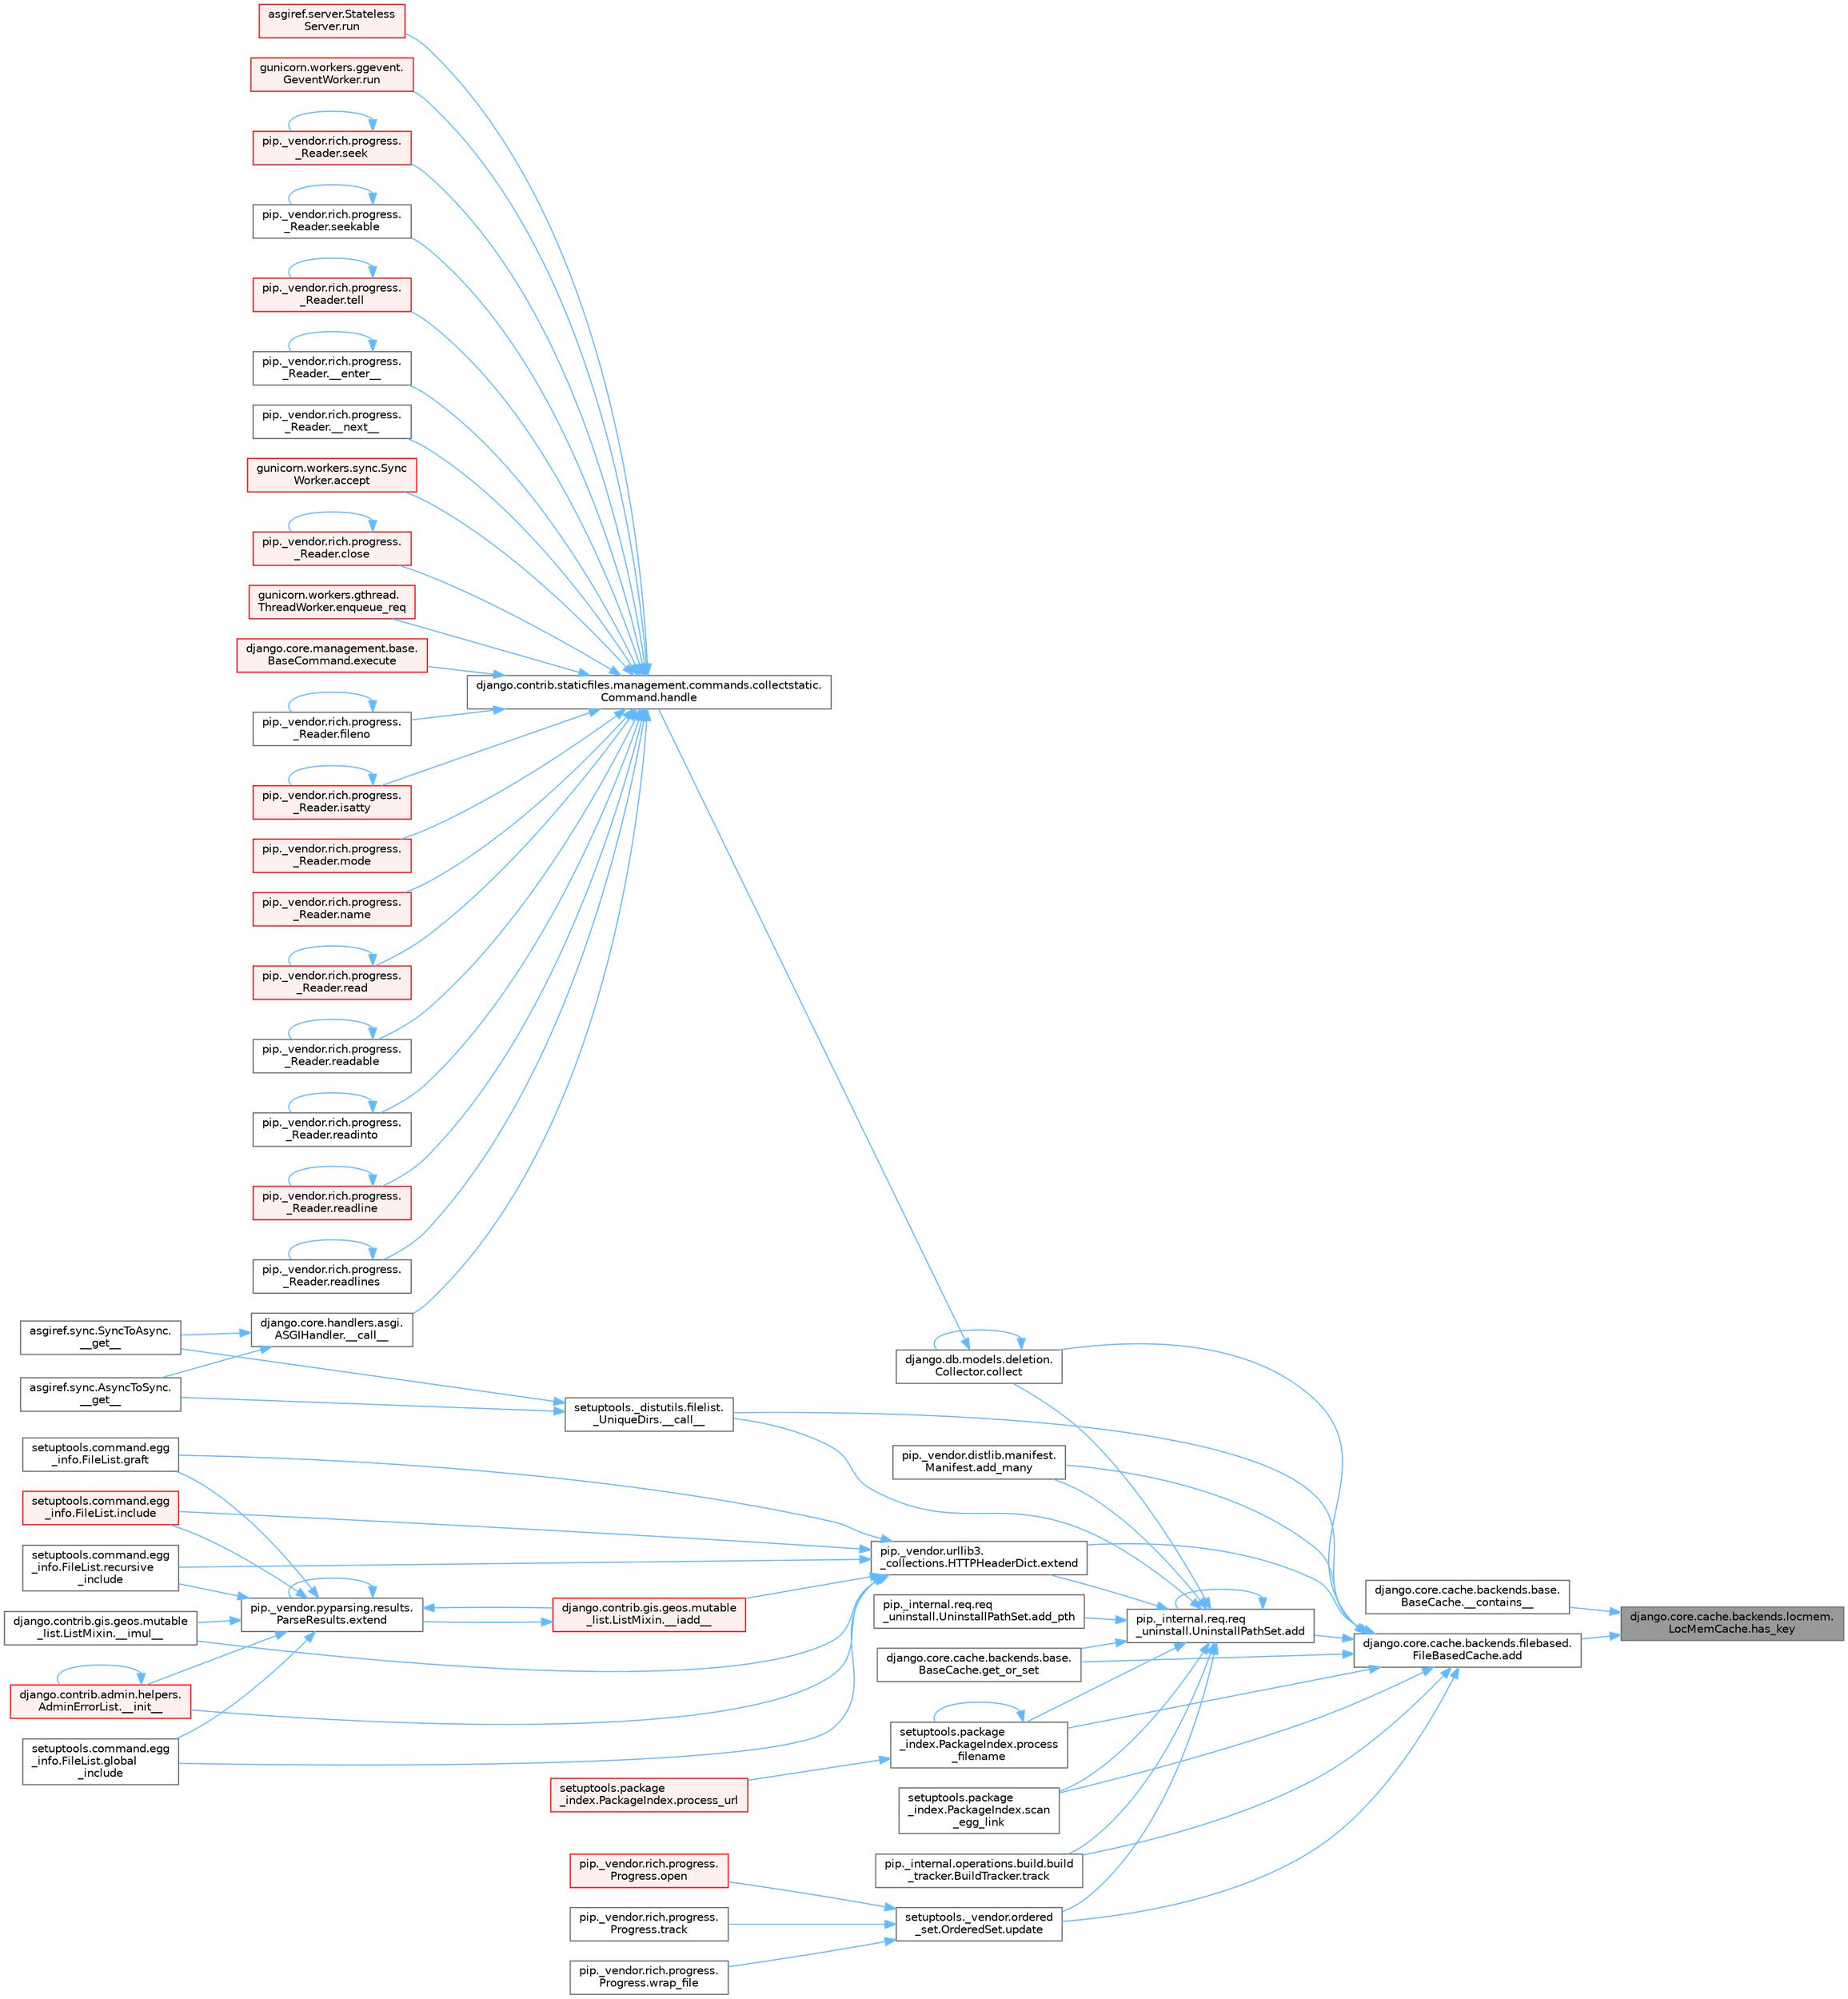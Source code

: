 digraph "django.core.cache.backends.locmem.LocMemCache.has_key"
{
 // LATEX_PDF_SIZE
  bgcolor="transparent";
  edge [fontname=Helvetica,fontsize=10,labelfontname=Helvetica,labelfontsize=10];
  node [fontname=Helvetica,fontsize=10,shape=box,height=0.2,width=0.4];
  rankdir="RL";
  Node1 [id="Node000001",label="django.core.cache.backends.locmem.\lLocMemCache.has_key",height=0.2,width=0.4,color="gray40", fillcolor="grey60", style="filled", fontcolor="black",tooltip=" "];
  Node1 -> Node2 [id="edge1_Node000001_Node000002",dir="back",color="steelblue1",style="solid",tooltip=" "];
  Node2 [id="Node000002",label="django.core.cache.backends.base.\lBaseCache.__contains__",height=0.2,width=0.4,color="grey40", fillcolor="white", style="filled",URL="$classdjango_1_1core_1_1cache_1_1backends_1_1base_1_1_base_cache.html#a67da14731a8cddcb89cf68fb6f43cc96",tooltip=" "];
  Node1 -> Node3 [id="edge2_Node000001_Node000003",dir="back",color="steelblue1",style="solid",tooltip=" "];
  Node3 [id="Node000003",label="django.core.cache.backends.filebased.\lFileBasedCache.add",height=0.2,width=0.4,color="grey40", fillcolor="white", style="filled",URL="$classdjango_1_1core_1_1cache_1_1backends_1_1filebased_1_1_file_based_cache.html#a2f380fb404bde29c82c6169465ee1391",tooltip=" "];
  Node3 -> Node4 [id="edge3_Node000003_Node000004",dir="back",color="steelblue1",style="solid",tooltip=" "];
  Node4 [id="Node000004",label="setuptools._distutils.filelist.\l_UniqueDirs.__call__",height=0.2,width=0.4,color="grey40", fillcolor="white", style="filled",URL="$classsetuptools_1_1__distutils_1_1filelist_1_1___unique_dirs.html#ae93f93be227a359a5acb33f43588be38",tooltip=" "];
  Node4 -> Node5 [id="edge4_Node000004_Node000005",dir="back",color="steelblue1",style="solid",tooltip=" "];
  Node5 [id="Node000005",label="asgiref.sync.AsyncToSync.\l__get__",height=0.2,width=0.4,color="grey40", fillcolor="white", style="filled",URL="$classasgiref_1_1sync_1_1_async_to_sync.html#a23e9ef7a73da98dad9e3f4e65846969b",tooltip=" "];
  Node4 -> Node6 [id="edge5_Node000004_Node000006",dir="back",color="steelblue1",style="solid",tooltip=" "];
  Node6 [id="Node000006",label="asgiref.sync.SyncToAsync.\l__get__",height=0.2,width=0.4,color="grey40", fillcolor="white", style="filled",URL="$classasgiref_1_1sync_1_1_sync_to_async.html#aebdfbe3f01079a529fd2f39810597381",tooltip=" "];
  Node3 -> Node7 [id="edge6_Node000003_Node000007",dir="back",color="steelblue1",style="solid",tooltip=" "];
  Node7 [id="Node000007",label="pip._internal.req.req\l_uninstall.UninstallPathSet.add",height=0.2,width=0.4,color="grey40", fillcolor="white", style="filled",URL="$classpip_1_1__internal_1_1req_1_1req__uninstall_1_1_uninstall_path_set.html#ad34a919f45b9c89e6b0d59ec0d24ba4c",tooltip=" "];
  Node7 -> Node4 [id="edge7_Node000007_Node000004",dir="back",color="steelblue1",style="solid",tooltip=" "];
  Node7 -> Node7 [id="edge8_Node000007_Node000007",dir="back",color="steelblue1",style="solid",tooltip=" "];
  Node7 -> Node8 [id="edge9_Node000007_Node000008",dir="back",color="steelblue1",style="solid",tooltip=" "];
  Node8 [id="Node000008",label="pip._vendor.distlib.manifest.\lManifest.add_many",height=0.2,width=0.4,color="grey40", fillcolor="white", style="filled",URL="$classpip_1_1__vendor_1_1distlib_1_1manifest_1_1_manifest.html#aedd3a1430fdbbc656b0c203b798ad944",tooltip=" "];
  Node7 -> Node9 [id="edge10_Node000007_Node000009",dir="back",color="steelblue1",style="solid",tooltip=" "];
  Node9 [id="Node000009",label="pip._internal.req.req\l_uninstall.UninstallPathSet.add_pth",height=0.2,width=0.4,color="grey40", fillcolor="white", style="filled",URL="$classpip_1_1__internal_1_1req_1_1req__uninstall_1_1_uninstall_path_set.html#acb8c02978237383b83ebcb96f5892418",tooltip=" "];
  Node7 -> Node10 [id="edge11_Node000007_Node000010",dir="back",color="steelblue1",style="solid",tooltip=" "];
  Node10 [id="Node000010",label="django.db.models.deletion.\lCollector.collect",height=0.2,width=0.4,color="grey40", fillcolor="white", style="filled",URL="$classdjango_1_1db_1_1models_1_1deletion_1_1_collector.html#ae6d2a061dcb129755a51ced6ab45edad",tooltip=" "];
  Node10 -> Node10 [id="edge12_Node000010_Node000010",dir="back",color="steelblue1",style="solid",tooltip=" "];
  Node10 -> Node11 [id="edge13_Node000010_Node000011",dir="back",color="steelblue1",style="solid",tooltip=" "];
  Node11 [id="Node000011",label="django.contrib.staticfiles.management.commands.collectstatic.\lCommand.handle",height=0.2,width=0.4,color="grey40", fillcolor="white", style="filled",URL="$classdjango_1_1contrib_1_1staticfiles_1_1management_1_1commands_1_1collectstatic_1_1_command.html#a77042fe151f5e5c26990bdd187c9f21e",tooltip=" "];
  Node11 -> Node12 [id="edge14_Node000011_Node000012",dir="back",color="steelblue1",style="solid",tooltip=" "];
  Node12 [id="Node000012",label="django.core.handlers.asgi.\lASGIHandler.__call__",height=0.2,width=0.4,color="grey40", fillcolor="white", style="filled",URL="$classdjango_1_1core_1_1handlers_1_1asgi_1_1_a_s_g_i_handler.html#a22b4781bb9089ff078a3e64dd2f48dce",tooltip=" "];
  Node12 -> Node5 [id="edge15_Node000012_Node000005",dir="back",color="steelblue1",style="solid",tooltip=" "];
  Node12 -> Node6 [id="edge16_Node000012_Node000006",dir="back",color="steelblue1",style="solid",tooltip=" "];
  Node11 -> Node13 [id="edge17_Node000011_Node000013",dir="back",color="steelblue1",style="solid",tooltip=" "];
  Node13 [id="Node000013",label="pip._vendor.rich.progress.\l_Reader.__enter__",height=0.2,width=0.4,color="grey40", fillcolor="white", style="filled",URL="$classpip_1_1__vendor_1_1rich_1_1progress_1_1___reader.html#a9c3bb756d7d5d66aa484c6d25fef6d8a",tooltip=" "];
  Node13 -> Node13 [id="edge18_Node000013_Node000013",dir="back",color="steelblue1",style="solid",tooltip=" "];
  Node11 -> Node14 [id="edge19_Node000011_Node000014",dir="back",color="steelblue1",style="solid",tooltip=" "];
  Node14 [id="Node000014",label="pip._vendor.rich.progress.\l_Reader.__next__",height=0.2,width=0.4,color="grey40", fillcolor="white", style="filled",URL="$classpip_1_1__vendor_1_1rich_1_1progress_1_1___reader.html#a9434dfa9ada5623d6fb72996bf354ffe",tooltip=" "];
  Node11 -> Node15 [id="edge20_Node000011_Node000015",dir="back",color="steelblue1",style="solid",tooltip=" "];
  Node15 [id="Node000015",label="gunicorn.workers.sync.Sync\lWorker.accept",height=0.2,width=0.4,color="red", fillcolor="#FFF0F0", style="filled",URL="$classgunicorn_1_1workers_1_1sync_1_1_sync_worker.html#a9b2f1e8d68bbd5233578ace2685952b3",tooltip=" "];
  Node11 -> Node19 [id="edge21_Node000011_Node000019",dir="back",color="steelblue1",style="solid",tooltip=" "];
  Node19 [id="Node000019",label="pip._vendor.rich.progress.\l_Reader.close",height=0.2,width=0.4,color="red", fillcolor="#FFF0F0", style="filled",URL="$classpip_1_1__vendor_1_1rich_1_1progress_1_1___reader.html#a6c0b1964d885972a97a12a9ac01d23e8",tooltip=" "];
  Node19 -> Node19 [id="edge22_Node000019_Node000019",dir="back",color="steelblue1",style="solid",tooltip=" "];
  Node11 -> Node977 [id="edge23_Node000011_Node000977",dir="back",color="steelblue1",style="solid",tooltip=" "];
  Node977 [id="Node000977",label="gunicorn.workers.gthread.\lThreadWorker.enqueue_req",height=0.2,width=0.4,color="red", fillcolor="#FFF0F0", style="filled",URL="$classgunicorn_1_1workers_1_1gthread_1_1_thread_worker.html#a8d2981740d79747639e152d9e9632964",tooltip=" "];
  Node11 -> Node974 [id="edge24_Node000011_Node000974",dir="back",color="steelblue1",style="solid",tooltip=" "];
  Node974 [id="Node000974",label="django.core.management.base.\lBaseCommand.execute",height=0.2,width=0.4,color="red", fillcolor="#FFF0F0", style="filled",URL="$classdjango_1_1core_1_1management_1_1base_1_1_base_command.html#a5621c1fb51be6a2deff6777d90c25ee0",tooltip=" "];
  Node11 -> Node980 [id="edge25_Node000011_Node000980",dir="back",color="steelblue1",style="solid",tooltip=" "];
  Node980 [id="Node000980",label="pip._vendor.rich.progress.\l_Reader.fileno",height=0.2,width=0.4,color="grey40", fillcolor="white", style="filled",URL="$classpip_1_1__vendor_1_1rich_1_1progress_1_1___reader.html#a5fae85546bcfb15e2144c108bb31b59c",tooltip=" "];
  Node980 -> Node980 [id="edge26_Node000980_Node000980",dir="back",color="steelblue1",style="solid",tooltip=" "];
  Node11 -> Node981 [id="edge27_Node000011_Node000981",dir="back",color="steelblue1",style="solid",tooltip=" "];
  Node981 [id="Node000981",label="pip._vendor.rich.progress.\l_Reader.isatty",height=0.2,width=0.4,color="red", fillcolor="#FFF0F0", style="filled",URL="$classpip_1_1__vendor_1_1rich_1_1progress_1_1___reader.html#a25008b04de43b80685677bd476ebb238",tooltip=" "];
  Node981 -> Node981 [id="edge28_Node000981_Node000981",dir="back",color="steelblue1",style="solid",tooltip=" "];
  Node11 -> Node984 [id="edge29_Node000011_Node000984",dir="back",color="steelblue1",style="solid",tooltip=" "];
  Node984 [id="Node000984",label="pip._vendor.rich.progress.\l_Reader.mode",height=0.2,width=0.4,color="red", fillcolor="#FFF0F0", style="filled",URL="$classpip_1_1__vendor_1_1rich_1_1progress_1_1___reader.html#a744eab5dc9ede10fd26932ecf9ccbddc",tooltip=" "];
  Node11 -> Node991 [id="edge30_Node000011_Node000991",dir="back",color="steelblue1",style="solid",tooltip=" "];
  Node991 [id="Node000991",label="pip._vendor.rich.progress.\l_Reader.name",height=0.2,width=0.4,color="red", fillcolor="#FFF0F0", style="filled",URL="$classpip_1_1__vendor_1_1rich_1_1progress_1_1___reader.html#a545f897ce86cf3e798598cb200357c13",tooltip=" "];
  Node11 -> Node1107 [id="edge31_Node000011_Node001107",dir="back",color="steelblue1",style="solid",tooltip=" "];
  Node1107 [id="Node001107",label="pip._vendor.rich.progress.\l_Reader.read",height=0.2,width=0.4,color="red", fillcolor="#FFF0F0", style="filled",URL="$classpip_1_1__vendor_1_1rich_1_1progress_1_1___reader.html#abc9a19c1ccc4057e665996a500814420",tooltip=" "];
  Node1107 -> Node1107 [id="edge32_Node001107_Node001107",dir="back",color="steelblue1",style="solid",tooltip=" "];
  Node11 -> Node1113 [id="edge33_Node000011_Node001113",dir="back",color="steelblue1",style="solid",tooltip=" "];
  Node1113 [id="Node001113",label="pip._vendor.rich.progress.\l_Reader.readable",height=0.2,width=0.4,color="grey40", fillcolor="white", style="filled",URL="$classpip_1_1__vendor_1_1rich_1_1progress_1_1___reader.html#a597c6d895bd8070977827445f65524ea",tooltip=" "];
  Node1113 -> Node1113 [id="edge34_Node001113_Node001113",dir="back",color="steelblue1",style="solid",tooltip=" "];
  Node11 -> Node1114 [id="edge35_Node000011_Node001114",dir="back",color="steelblue1",style="solid",tooltip=" "];
  Node1114 [id="Node001114",label="pip._vendor.rich.progress.\l_Reader.readinto",height=0.2,width=0.4,color="grey40", fillcolor="white", style="filled",URL="$classpip_1_1__vendor_1_1rich_1_1progress_1_1___reader.html#a10a6b416f687bc74dfd4a16e210733fd",tooltip=" "];
  Node1114 -> Node1114 [id="edge36_Node001114_Node001114",dir="back",color="steelblue1",style="solid",tooltip=" "];
  Node11 -> Node1115 [id="edge37_Node000011_Node001115",dir="back",color="steelblue1",style="solid",tooltip=" "];
  Node1115 [id="Node001115",label="pip._vendor.rich.progress.\l_Reader.readline",height=0.2,width=0.4,color="red", fillcolor="#FFF0F0", style="filled",URL="$classpip_1_1__vendor_1_1rich_1_1progress_1_1___reader.html#ae214b8896d240d33ed0d1e03b8134107",tooltip=" "];
  Node1115 -> Node1115 [id="edge38_Node001115_Node001115",dir="back",color="steelblue1",style="solid",tooltip=" "];
  Node11 -> Node1119 [id="edge39_Node000011_Node001119",dir="back",color="steelblue1",style="solid",tooltip=" "];
  Node1119 [id="Node001119",label="pip._vendor.rich.progress.\l_Reader.readlines",height=0.2,width=0.4,color="grey40", fillcolor="white", style="filled",URL="$classpip_1_1__vendor_1_1rich_1_1progress_1_1___reader.html#a36448a9abb78b99bc05fa66433015f3a",tooltip=" "];
  Node1119 -> Node1119 [id="edge40_Node001119_Node001119",dir="back",color="steelblue1",style="solid",tooltip=" "];
  Node11 -> Node1120 [id="edge41_Node000011_Node001120",dir="back",color="steelblue1",style="solid",tooltip=" "];
  Node1120 [id="Node001120",label="asgiref.server.Stateless\lServer.run",height=0.2,width=0.4,color="red", fillcolor="#FFF0F0", style="filled",URL="$classasgiref_1_1server_1_1_stateless_server.html#a60ad300a082526eea5c1b2df64c4e793",tooltip="Mainloop and handling."];
  Node11 -> Node312 [id="edge42_Node000011_Node000312",dir="back",color="steelblue1",style="solid",tooltip=" "];
  Node312 [id="Node000312",label="gunicorn.workers.ggevent.\lGeventWorker.run",height=0.2,width=0.4,color="red", fillcolor="#FFF0F0", style="filled",URL="$classgunicorn_1_1workers_1_1ggevent_1_1_gevent_worker.html#a0d8ffe6d6db44cfe8310ccf5643506ee",tooltip=" "];
  Node11 -> Node1121 [id="edge43_Node000011_Node001121",dir="back",color="steelblue1",style="solid",tooltip=" "];
  Node1121 [id="Node001121",label="pip._vendor.rich.progress.\l_Reader.seek",height=0.2,width=0.4,color="red", fillcolor="#FFF0F0", style="filled",URL="$classpip_1_1__vendor_1_1rich_1_1progress_1_1___reader.html#a8577bcef22b050ec6d7b7cb2ce1b9053",tooltip=" "];
  Node1121 -> Node1121 [id="edge44_Node001121_Node001121",dir="back",color="steelblue1",style="solid",tooltip=" "];
  Node11 -> Node1621 [id="edge45_Node000011_Node001621",dir="back",color="steelblue1",style="solid",tooltip=" "];
  Node1621 [id="Node001621",label="pip._vendor.rich.progress.\l_Reader.seekable",height=0.2,width=0.4,color="grey40", fillcolor="white", style="filled",URL="$classpip_1_1__vendor_1_1rich_1_1progress_1_1___reader.html#a3de43f328570e813a05b1dcc07813f5b",tooltip=" "];
  Node1621 -> Node1621 [id="edge46_Node001621_Node001621",dir="back",color="steelblue1",style="solid",tooltip=" "];
  Node11 -> Node1622 [id="edge47_Node000011_Node001622",dir="back",color="steelblue1",style="solid",tooltip=" "];
  Node1622 [id="Node001622",label="pip._vendor.rich.progress.\l_Reader.tell",height=0.2,width=0.4,color="red", fillcolor="#FFF0F0", style="filled",URL="$classpip_1_1__vendor_1_1rich_1_1progress_1_1___reader.html#a4ec4039f47700772d40242efb68da47e",tooltip=" "];
  Node1622 -> Node1622 [id="edge48_Node001622_Node001622",dir="back",color="steelblue1",style="solid",tooltip=" "];
  Node7 -> Node270 [id="edge49_Node000007_Node000270",dir="back",color="steelblue1",style="solid",tooltip=" "];
  Node270 [id="Node000270",label="pip._vendor.urllib3.\l_collections.HTTPHeaderDict.extend",height=0.2,width=0.4,color="grey40", fillcolor="white", style="filled",URL="$classpip_1_1__vendor_1_1urllib3_1_1__collections_1_1_h_t_t_p_header_dict.html#a2e1d7729c6ade1c90e37914063295d1f",tooltip=" "];
  Node270 -> Node271 [id="edge50_Node000270_Node000271",dir="back",color="steelblue1",style="solid",tooltip=" "];
  Node271 [id="Node000271",label="django.contrib.gis.geos.mutable\l_list.ListMixin.__iadd__",height=0.2,width=0.4,color="red", fillcolor="#FFF0F0", style="filled",URL="$classdjango_1_1contrib_1_1gis_1_1geos_1_1mutable__list_1_1_list_mixin.html#a892ce7a768206faf1d6150c2d2faf64f",tooltip=" "];
  Node271 -> Node272 [id="edge51_Node000271_Node000272",dir="back",color="steelblue1",style="solid",tooltip=" "];
  Node272 [id="Node000272",label="pip._vendor.pyparsing.results.\lParseResults.extend",height=0.2,width=0.4,color="grey40", fillcolor="white", style="filled",URL="$classpip_1_1__vendor_1_1pyparsing_1_1results_1_1_parse_results.html#a3a8a69368a4bca23dd54b356a2a06946",tooltip=" "];
  Node272 -> Node271 [id="edge52_Node000272_Node000271",dir="back",color="steelblue1",style="solid",tooltip=" "];
  Node272 -> Node273 [id="edge53_Node000272_Node000273",dir="back",color="steelblue1",style="solid",tooltip=" "];
  Node273 [id="Node000273",label="django.contrib.gis.geos.mutable\l_list.ListMixin.__imul__",height=0.2,width=0.4,color="grey40", fillcolor="white", style="filled",URL="$classdjango_1_1contrib_1_1gis_1_1geos_1_1mutable__list_1_1_list_mixin.html#aa1f26122b3cd1330a9489e8efd2b7ecf",tooltip=" "];
  Node272 -> Node274 [id="edge54_Node000272_Node000274",dir="back",color="steelblue1",style="solid",tooltip=" "];
  Node274 [id="Node000274",label="django.contrib.admin.helpers.\lAdminErrorList.__init__",height=0.2,width=0.4,color="red", fillcolor="#FFF0F0", style="filled",URL="$classdjango_1_1contrib_1_1admin_1_1helpers_1_1_admin_error_list.html#a5878563f6cf5f204f1ad08384fe02b52",tooltip=" "];
  Node274 -> Node274 [id="edge55_Node000274_Node000274",dir="back",color="steelblue1",style="solid",tooltip=" "];
  Node272 -> Node272 [id="edge56_Node000272_Node000272",dir="back",color="steelblue1",style="solid",tooltip=" "];
  Node272 -> Node275 [id="edge57_Node000272_Node000275",dir="back",color="steelblue1",style="solid",tooltip=" "];
  Node275 [id="Node000275",label="setuptools.command.egg\l_info.FileList.global\l_include",height=0.2,width=0.4,color="grey40", fillcolor="white", style="filled",URL="$classsetuptools_1_1command_1_1egg__info_1_1_file_list.html#aadac1c6cd8f0f3ca32ae942964571e54",tooltip=" "];
  Node272 -> Node276 [id="edge58_Node000272_Node000276",dir="back",color="steelblue1",style="solid",tooltip=" "];
  Node276 [id="Node000276",label="setuptools.command.egg\l_info.FileList.graft",height=0.2,width=0.4,color="grey40", fillcolor="white", style="filled",URL="$classsetuptools_1_1command_1_1egg__info_1_1_file_list.html#a9c1fb7dd83a4e7a24412a3a265fbc102",tooltip=" "];
  Node272 -> Node277 [id="edge59_Node000272_Node000277",dir="back",color="steelblue1",style="solid",tooltip=" "];
  Node277 [id="Node000277",label="setuptools.command.egg\l_info.FileList.include",height=0.2,width=0.4,color="red", fillcolor="#FFF0F0", style="filled",URL="$classsetuptools_1_1command_1_1egg__info_1_1_file_list.html#a607fa79fcff4595945fdfb1f266eb132",tooltip=" "];
  Node272 -> Node766 [id="edge60_Node000272_Node000766",dir="back",color="steelblue1",style="solid",tooltip=" "];
  Node766 [id="Node000766",label="setuptools.command.egg\l_info.FileList.recursive\l_include",height=0.2,width=0.4,color="grey40", fillcolor="white", style="filled",URL="$classsetuptools_1_1command_1_1egg__info_1_1_file_list.html#af4da1ce86e34e016e9eabd4713cc186a",tooltip=" "];
  Node270 -> Node273 [id="edge61_Node000270_Node000273",dir="back",color="steelblue1",style="solid",tooltip=" "];
  Node270 -> Node274 [id="edge62_Node000270_Node000274",dir="back",color="steelblue1",style="solid",tooltip=" "];
  Node270 -> Node275 [id="edge63_Node000270_Node000275",dir="back",color="steelblue1",style="solid",tooltip=" "];
  Node270 -> Node276 [id="edge64_Node000270_Node000276",dir="back",color="steelblue1",style="solid",tooltip=" "];
  Node270 -> Node277 [id="edge65_Node000270_Node000277",dir="back",color="steelblue1",style="solid",tooltip=" "];
  Node270 -> Node766 [id="edge66_Node000270_Node000766",dir="back",color="steelblue1",style="solid",tooltip=" "];
  Node7 -> Node750 [id="edge67_Node000007_Node000750",dir="back",color="steelblue1",style="solid",tooltip=" "];
  Node750 [id="Node000750",label="django.core.cache.backends.base.\lBaseCache.get_or_set",height=0.2,width=0.4,color="grey40", fillcolor="white", style="filled",URL="$classdjango_1_1core_1_1cache_1_1backends_1_1base_1_1_base_cache.html#ac478d532b4c2b74987f49ff8291e5343",tooltip=" "];
  Node7 -> Node751 [id="edge68_Node000007_Node000751",dir="back",color="steelblue1",style="solid",tooltip=" "];
  Node751 [id="Node000751",label="setuptools.package\l_index.PackageIndex.process\l_filename",height=0.2,width=0.4,color="grey40", fillcolor="white", style="filled",URL="$classsetuptools_1_1package__index_1_1_package_index.html#ab04da07ff3d457892f53ca1e671514cc",tooltip=" "];
  Node751 -> Node751 [id="edge69_Node000751_Node000751",dir="back",color="steelblue1",style="solid",tooltip=" "];
  Node751 -> Node752 [id="edge70_Node000751_Node000752",dir="back",color="steelblue1",style="solid",tooltip=" "];
  Node752 [id="Node000752",label="setuptools.package\l_index.PackageIndex.process_url",height=0.2,width=0.4,color="red", fillcolor="#FFF0F0", style="filled",URL="$classsetuptools_1_1package__index_1_1_package_index.html#a08ce2126b6551d9c0de60dba9179df3f",tooltip=" "];
  Node7 -> Node760 [id="edge71_Node000007_Node000760",dir="back",color="steelblue1",style="solid",tooltip=" "];
  Node760 [id="Node000760",label="setuptools.package\l_index.PackageIndex.scan\l_egg_link",height=0.2,width=0.4,color="grey40", fillcolor="white", style="filled",URL="$classsetuptools_1_1package__index_1_1_package_index.html#a96dd6026fe8fc64412e12229e6188bc6",tooltip=" "];
  Node7 -> Node761 [id="edge72_Node000007_Node000761",dir="back",color="steelblue1",style="solid",tooltip=" "];
  Node761 [id="Node000761",label="pip._internal.operations.build.build\l_tracker.BuildTracker.track",height=0.2,width=0.4,color="grey40", fillcolor="white", style="filled",URL="$classpip_1_1__internal_1_1operations_1_1build_1_1build__tracker_1_1_build_tracker.html#a394d42a69664a5949488bfdfa79a8a1d",tooltip=" "];
  Node7 -> Node762 [id="edge73_Node000007_Node000762",dir="back",color="steelblue1",style="solid",tooltip=" "];
  Node762 [id="Node000762",label="setuptools._vendor.ordered\l_set.OrderedSet.update",height=0.2,width=0.4,color="grey40", fillcolor="white", style="filled",URL="$classsetuptools_1_1__vendor_1_1ordered__set_1_1_ordered_set.html#ad65452f0c741c86dce23bcba0a55c04e",tooltip=" "];
  Node762 -> Node62 [id="edge74_Node000762_Node000062",dir="back",color="steelblue1",style="solid",tooltip=" "];
  Node62 [id="Node000062",label="pip._vendor.rich.progress.\lProgress.open",height=0.2,width=0.4,color="red", fillcolor="#FFF0F0", style="filled",URL="$classpip_1_1__vendor_1_1rich_1_1progress_1_1_progress.html#a204bface9fc63d04e72844b751bcd8e3",tooltip=" "];
  Node762 -> Node574 [id="edge75_Node000762_Node000574",dir="back",color="steelblue1",style="solid",tooltip=" "];
  Node574 [id="Node000574",label="pip._vendor.rich.progress.\lProgress.track",height=0.2,width=0.4,color="grey40", fillcolor="white", style="filled",URL="$classpip_1_1__vendor_1_1rich_1_1progress_1_1_progress.html#aee9ea5592b98f74ebb5acb76bc499601",tooltip=" "];
  Node762 -> Node575 [id="edge76_Node000762_Node000575",dir="back",color="steelblue1",style="solid",tooltip=" "];
  Node575 [id="Node000575",label="pip._vendor.rich.progress.\lProgress.wrap_file",height=0.2,width=0.4,color="grey40", fillcolor="white", style="filled",URL="$classpip_1_1__vendor_1_1rich_1_1progress_1_1_progress.html#a53efbf901b66a0000b6d3fd0c53250be",tooltip=" "];
  Node3 -> Node8 [id="edge77_Node000003_Node000008",dir="back",color="steelblue1",style="solid",tooltip=" "];
  Node3 -> Node10 [id="edge78_Node000003_Node000010",dir="back",color="steelblue1",style="solid",tooltip=" "];
  Node3 -> Node270 [id="edge79_Node000003_Node000270",dir="back",color="steelblue1",style="solid",tooltip=" "];
  Node3 -> Node750 [id="edge80_Node000003_Node000750",dir="back",color="steelblue1",style="solid",tooltip=" "];
  Node3 -> Node751 [id="edge81_Node000003_Node000751",dir="back",color="steelblue1",style="solid",tooltip=" "];
  Node3 -> Node760 [id="edge82_Node000003_Node000760",dir="back",color="steelblue1",style="solid",tooltip=" "];
  Node3 -> Node761 [id="edge83_Node000003_Node000761",dir="back",color="steelblue1",style="solid",tooltip=" "];
  Node3 -> Node762 [id="edge84_Node000003_Node000762",dir="back",color="steelblue1",style="solid",tooltip=" "];
}
